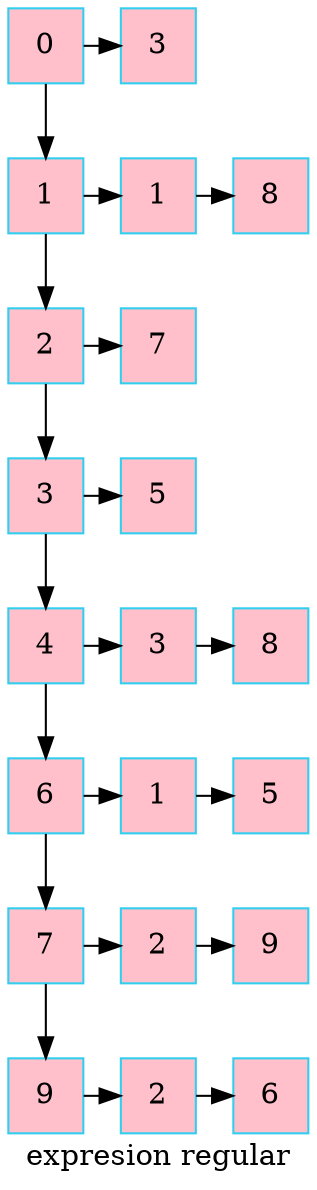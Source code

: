 digraph G
{label="expresion regular"
        node[shape = square]
        node[style = filled]
        node[fillcolor = "#EEEEE"]
        node[color = "#EEEEE"]
        node[color = "#31CEF0"]

101351660608 [label="0",fillcolor ="pink"]
101351660800 [label="3",fillcolor ="pink"]
101351520672 [label="1",fillcolor ="pink"]
101351660896 [label="1",fillcolor ="pink"]
101351530656 [label="8",fillcolor ="pink"]
101351661328 [label="2",fillcolor ="pink"]
101351661232 [label="7",fillcolor ="pink"]
101329604864 [label="3",fillcolor ="pink"]
101329604768 [label="5",fillcolor ="pink"]
101329605296 [label="4",fillcolor ="pink"]
101329605200 [label="3",fillcolor ="pink"]
101329605728 [label="8",fillcolor ="pink"]
101329606064 [label="6",fillcolor ="pink"]
101329605968 [label="1",fillcolor ="pink"]
101351518656 [label="5",fillcolor ="pink"]
101329606496 [label="7",fillcolor ="pink"]
101329606400 [label="2",fillcolor ="pink"]
101329606928 [label="9",fillcolor ="pink"]
101329607264 [label="9",fillcolor ="pink"]
101329607168 [label="2",fillcolor ="pink"]
101329607696 [label="6",fillcolor ="pink"]
101351660608-> 101351520672
101351660608-> 101351660800
101351520672-> 101351661328
101351520672-> 101351660896
101351660896-> 101351530656
101351661328-> 101329604864
101351661328-> 101351661232
101329604864-> 101329605296
101329604864-> 101329604768
101329605296-> 101329606064
101329605296-> 101329605200
101329605200-> 101329605728
101329606064-> 101329606496
101329606064-> 101329605968
101329605968-> 101351518656
101329606496-> 101329607264
101329606496-> 101329606400
101329606400-> 101329606928
101329607264-> 101329607168
101329607168-> 101329607696
 {rank=same; 101351660608;101351660800;}
 {rank=same; 101351520672;101351660896;101351530656;}
 {rank=same; 101351661328;101351661232;}
 {rank=same; 101329604864;101329604768;}
 {rank=same; 101329605296;101329605200;101329605728;}
 {rank=same; 101329606064;101329605968;101351518656;}
 {rank=same; 101329606496;101329606400;101329606928;}
 {rank=same; 101329607264;101329607168;101329607696;}
 }